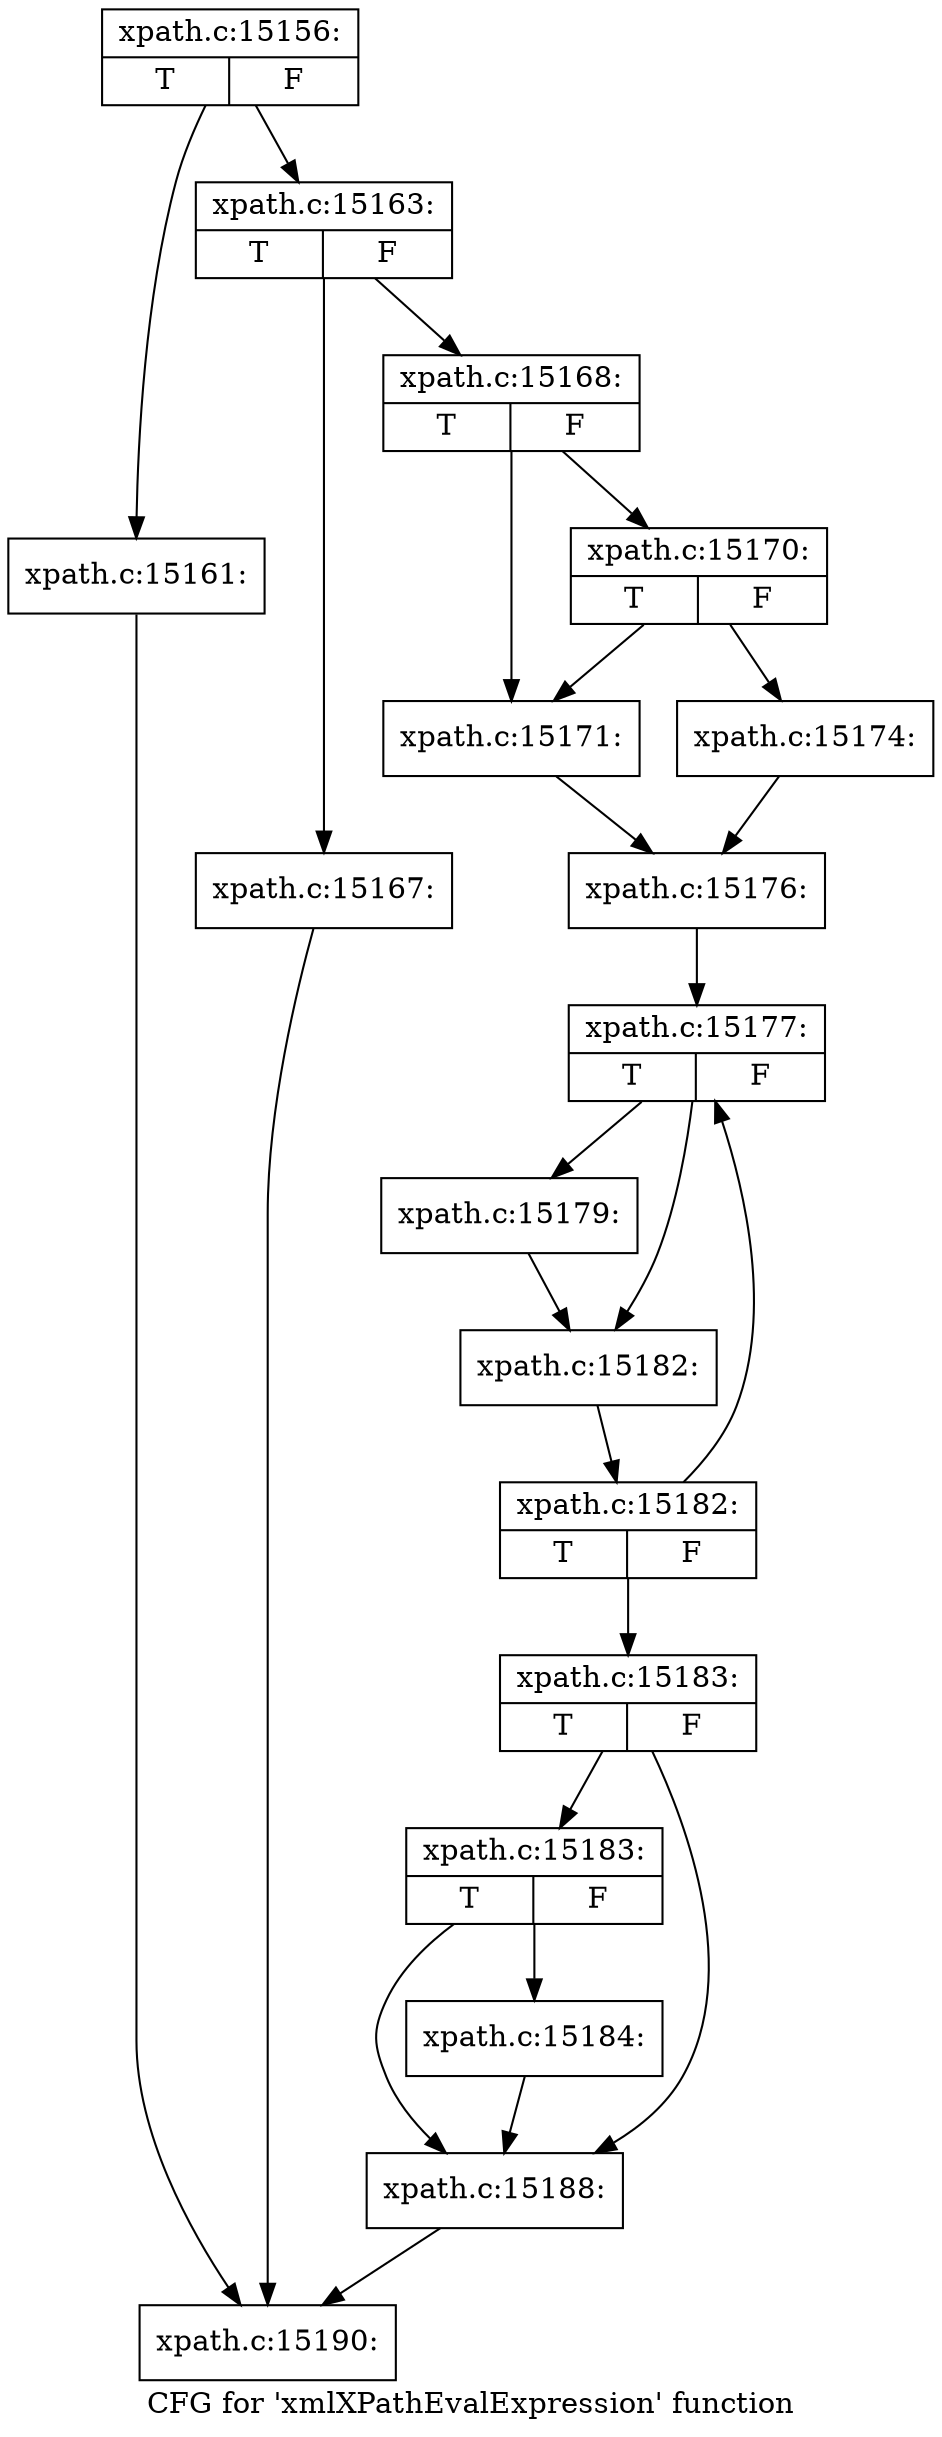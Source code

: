 digraph "CFG for 'xmlXPathEvalExpression' function" {
	label="CFG for 'xmlXPathEvalExpression' function";

	Node0x4965bd0 [shape=record,label="{xpath.c:15156:|{<s0>T|<s1>F}}"];
	Node0x4965bd0 -> Node0x4966fd0;
	Node0x4965bd0 -> Node0x4967020;
	Node0x4966fd0 [shape=record,label="{xpath.c:15161:}"];
	Node0x4966fd0 -> Node0x49644b0;
	Node0x4967020 [shape=record,label="{xpath.c:15163:|{<s0>T|<s1>F}}"];
	Node0x4967020 -> Node0x49679c0;
	Node0x4967020 -> Node0x4967a10;
	Node0x49679c0 [shape=record,label="{xpath.c:15167:}"];
	Node0x49679c0 -> Node0x49644b0;
	Node0x4967a10 [shape=record,label="{xpath.c:15168:|{<s0>T|<s1>F}}"];
	Node0x4967a10 -> Node0x4968030;
	Node0x4967a10 -> Node0x4968120;
	Node0x4968120 [shape=record,label="{xpath.c:15170:|{<s0>T|<s1>F}}"];
	Node0x4968120 -> Node0x4968030;
	Node0x4968120 -> Node0x49680d0;
	Node0x4968030 [shape=record,label="{xpath.c:15171:}"];
	Node0x4968030 -> Node0x4968080;
	Node0x49680d0 [shape=record,label="{xpath.c:15174:}"];
	Node0x49680d0 -> Node0x4968080;
	Node0x4968080 [shape=record,label="{xpath.c:15176:}"];
	Node0x4968080 -> Node0x4969220;
	Node0x4969220 [shape=record,label="{xpath.c:15177:|{<s0>T|<s1>F}}"];
	Node0x4969220 -> Node0x4969700;
	Node0x4969220 -> Node0x4969750;
	Node0x4969700 [shape=record,label="{xpath.c:15179:}"];
	Node0x4969700 -> Node0x4969750;
	Node0x4969750 [shape=record,label="{xpath.c:15182:}"];
	Node0x4969750 -> Node0x49691d0;
	Node0x49691d0 [shape=record,label="{xpath.c:15182:|{<s0>T|<s1>F}}"];
	Node0x49691d0 -> Node0x4969220;
	Node0x49691d0 -> Node0x4969180;
	Node0x4969180 [shape=record,label="{xpath.c:15183:|{<s0>T|<s1>F}}"];
	Node0x4969180 -> Node0x496a290;
	Node0x4969180 -> Node0x496a240;
	Node0x496a290 [shape=record,label="{xpath.c:15183:|{<s0>T|<s1>F}}"];
	Node0x496a290 -> Node0x496a1f0;
	Node0x496a290 -> Node0x496a240;
	Node0x496a1f0 [shape=record,label="{xpath.c:15184:}"];
	Node0x496a1f0 -> Node0x496a240;
	Node0x496a240 [shape=record,label="{xpath.c:15188:}"];
	Node0x496a240 -> Node0x49644b0;
	Node0x49644b0 [shape=record,label="{xpath.c:15190:}"];
}
